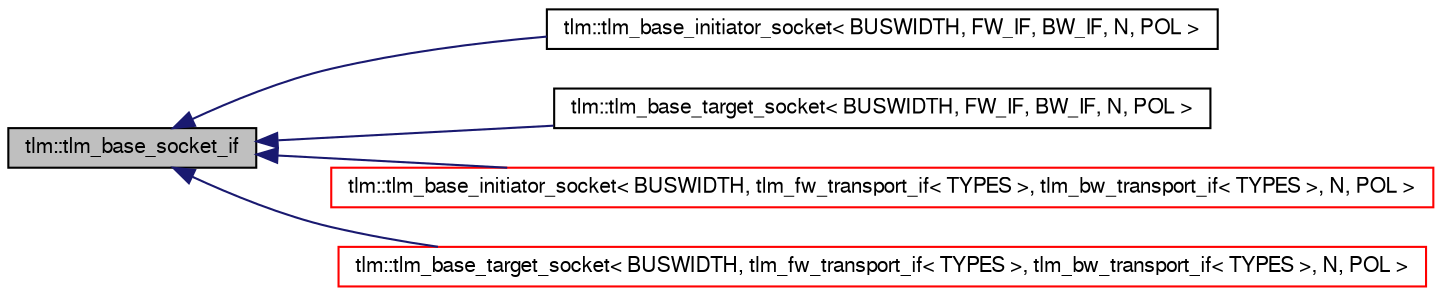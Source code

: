 digraph G
{
  edge [fontname="FreeSans",fontsize="10",labelfontname="FreeSans",labelfontsize="10"];
  node [fontname="FreeSans",fontsize="10",shape=record];
  rankdir=LR;
  Node1 [label="tlm::tlm_base_socket_if",height=0.2,width=0.4,color="black", fillcolor="grey75", style="filled" fontcolor="black"];
  Node1 -> Node2 [dir=back,color="midnightblue",fontsize="10",style="solid",fontname="FreeSans"];
  Node2 [label="tlm::tlm_base_initiator_socket\< BUSWIDTH, FW_IF, BW_IF, N, POL \>",height=0.2,width=0.4,color="black", fillcolor="white", style="filled",URL="$a00056.html"];
  Node1 -> Node3 [dir=back,color="midnightblue",fontsize="10",style="solid",fontname="FreeSans"];
  Node3 [label="tlm::tlm_base_target_socket\< BUSWIDTH, FW_IF, BW_IF, N, POL \>",height=0.2,width=0.4,color="black", fillcolor="white", style="filled",URL="$a00060.html"];
  Node1 -> Node4 [dir=back,color="midnightblue",fontsize="10",style="solid",fontname="FreeSans"];
  Node4 [label="tlm::tlm_base_initiator_socket\< BUSWIDTH, tlm_fw_transport_if\< TYPES \>, tlm_bw_transport_if\< TYPES \>, N, POL \>",height=0.2,width=0.4,color="red", fillcolor="white", style="filled",URL="$a00056.html"];
  Node1 -> Node5 [dir=back,color="midnightblue",fontsize="10",style="solid",fontname="FreeSans"];
  Node5 [label="tlm::tlm_base_target_socket\< BUSWIDTH, tlm_fw_transport_if\< TYPES \>, tlm_bw_transport_if\< TYPES \>, N, POL \>",height=0.2,width=0.4,color="red", fillcolor="white", style="filled",URL="$a00060.html"];
}
